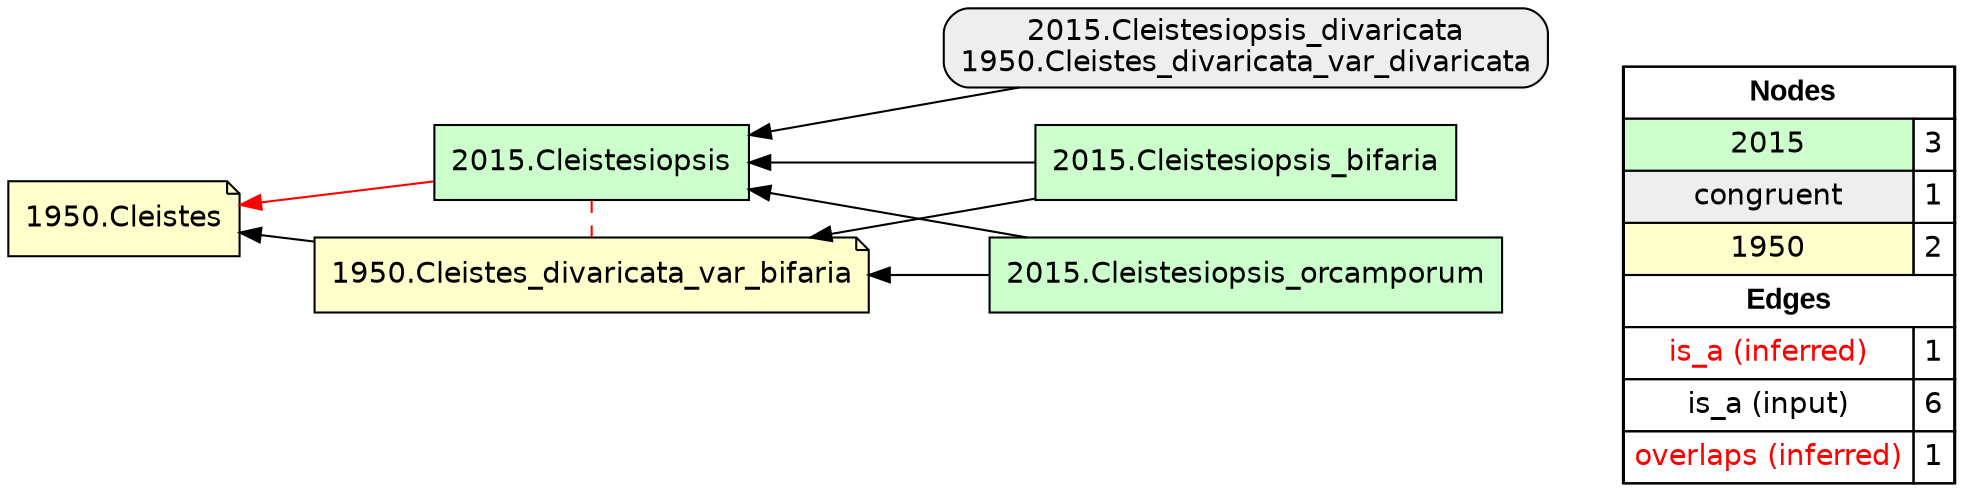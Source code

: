 digraph{
rankdir=RL
node[shape=box style=filled fillcolor="#CCFFCC" fontname="helvetica"] 
"2015.Cleistesiopsis_orcamporum"
"2015.Cleistesiopsis"
"2015.Cleistesiopsis_bifaria"
node[shape=box style="filled,rounded" fillcolor="#EEEEEE" fontname="helvetica"] 
"2015.Cleistesiopsis_divaricata\n1950.Cleistes_divaricata_var_divaricata"
node[shape=note style=filled fillcolor="#FFFFCC" fontname="helvetica"] 
"1950.Cleistes_divaricata_var_bifaria"
"1950.Cleistes"
edge[arrowhead=normal style=solid color="#FF0000" constraint=true penwidth=1]
"2015.Cleistesiopsis" -> "1950.Cleistes"
edge[arrowhead=normal style=solid color="#000000" constraint=true penwidth=1]
"1950.Cleistes_divaricata_var_bifaria" -> "1950.Cleistes"
"2015.Cleistesiopsis_divaricata\n1950.Cleistes_divaricata_var_divaricata" -> "2015.Cleistesiopsis"
"2015.Cleistesiopsis_bifaria" -> "1950.Cleistes_divaricata_var_bifaria"
"2015.Cleistesiopsis_bifaria" -> "2015.Cleistesiopsis"
"2015.Cleistesiopsis_orcamporum" -> "2015.Cleistesiopsis"
"2015.Cleistesiopsis_orcamporum" -> "1950.Cleistes_divaricata_var_bifaria"
edge[arrowhead=normal style=dotted color="#000000" constraint=true penwidth=1]
edge[arrowhead=none style=dashed color="#FF0000" constraint=false penwidth=1]
"2015.Cleistesiopsis" -> "1950.Cleistes_divaricata_var_bifaria"
node[shape=box] 
{rank=source Legend [fillcolor= white margin=0 label=< 
 <TABLE BORDER="0" CELLBORDER="1" CELLSPACING="0" CELLPADDING="4"> 
<TR> <TD COLSPAN="2"><font face="Arial Black"> Nodes</font></TD> </TR> 
<TR> 
 <TD bgcolor="#CCFFCC" fontname="helvetica">2015</TD> 
 <TD>3</TD> 
 </TR> 
<TR> 
 <TD bgcolor="#EEEEEE" fontname="helvetica">congruent</TD> 
 <TD>1</TD> 
 </TR> 
<TR> 
 <TD bgcolor="#FFFFCC" fontname="helvetica">1950</TD> 
 <TD>2</TD> 
 </TR> 
<TR> <TD COLSPAN="2"><font face = "Arial Black"> Edges </font></TD> </TR> 
<TR> 
 <TD><font color ="#FF0000">is_a (inferred)</font></TD><TD>1</TD>
</TR>
<TR> 
 <TD><font color ="#000000">is_a (input)</font></TD><TD>6</TD>
</TR>
<TR> 
 <TD><font color ="#FF0000">overlaps (inferred)</font></TD><TD>1</TD>
</TR>
</TABLE> 
 >] } 
}